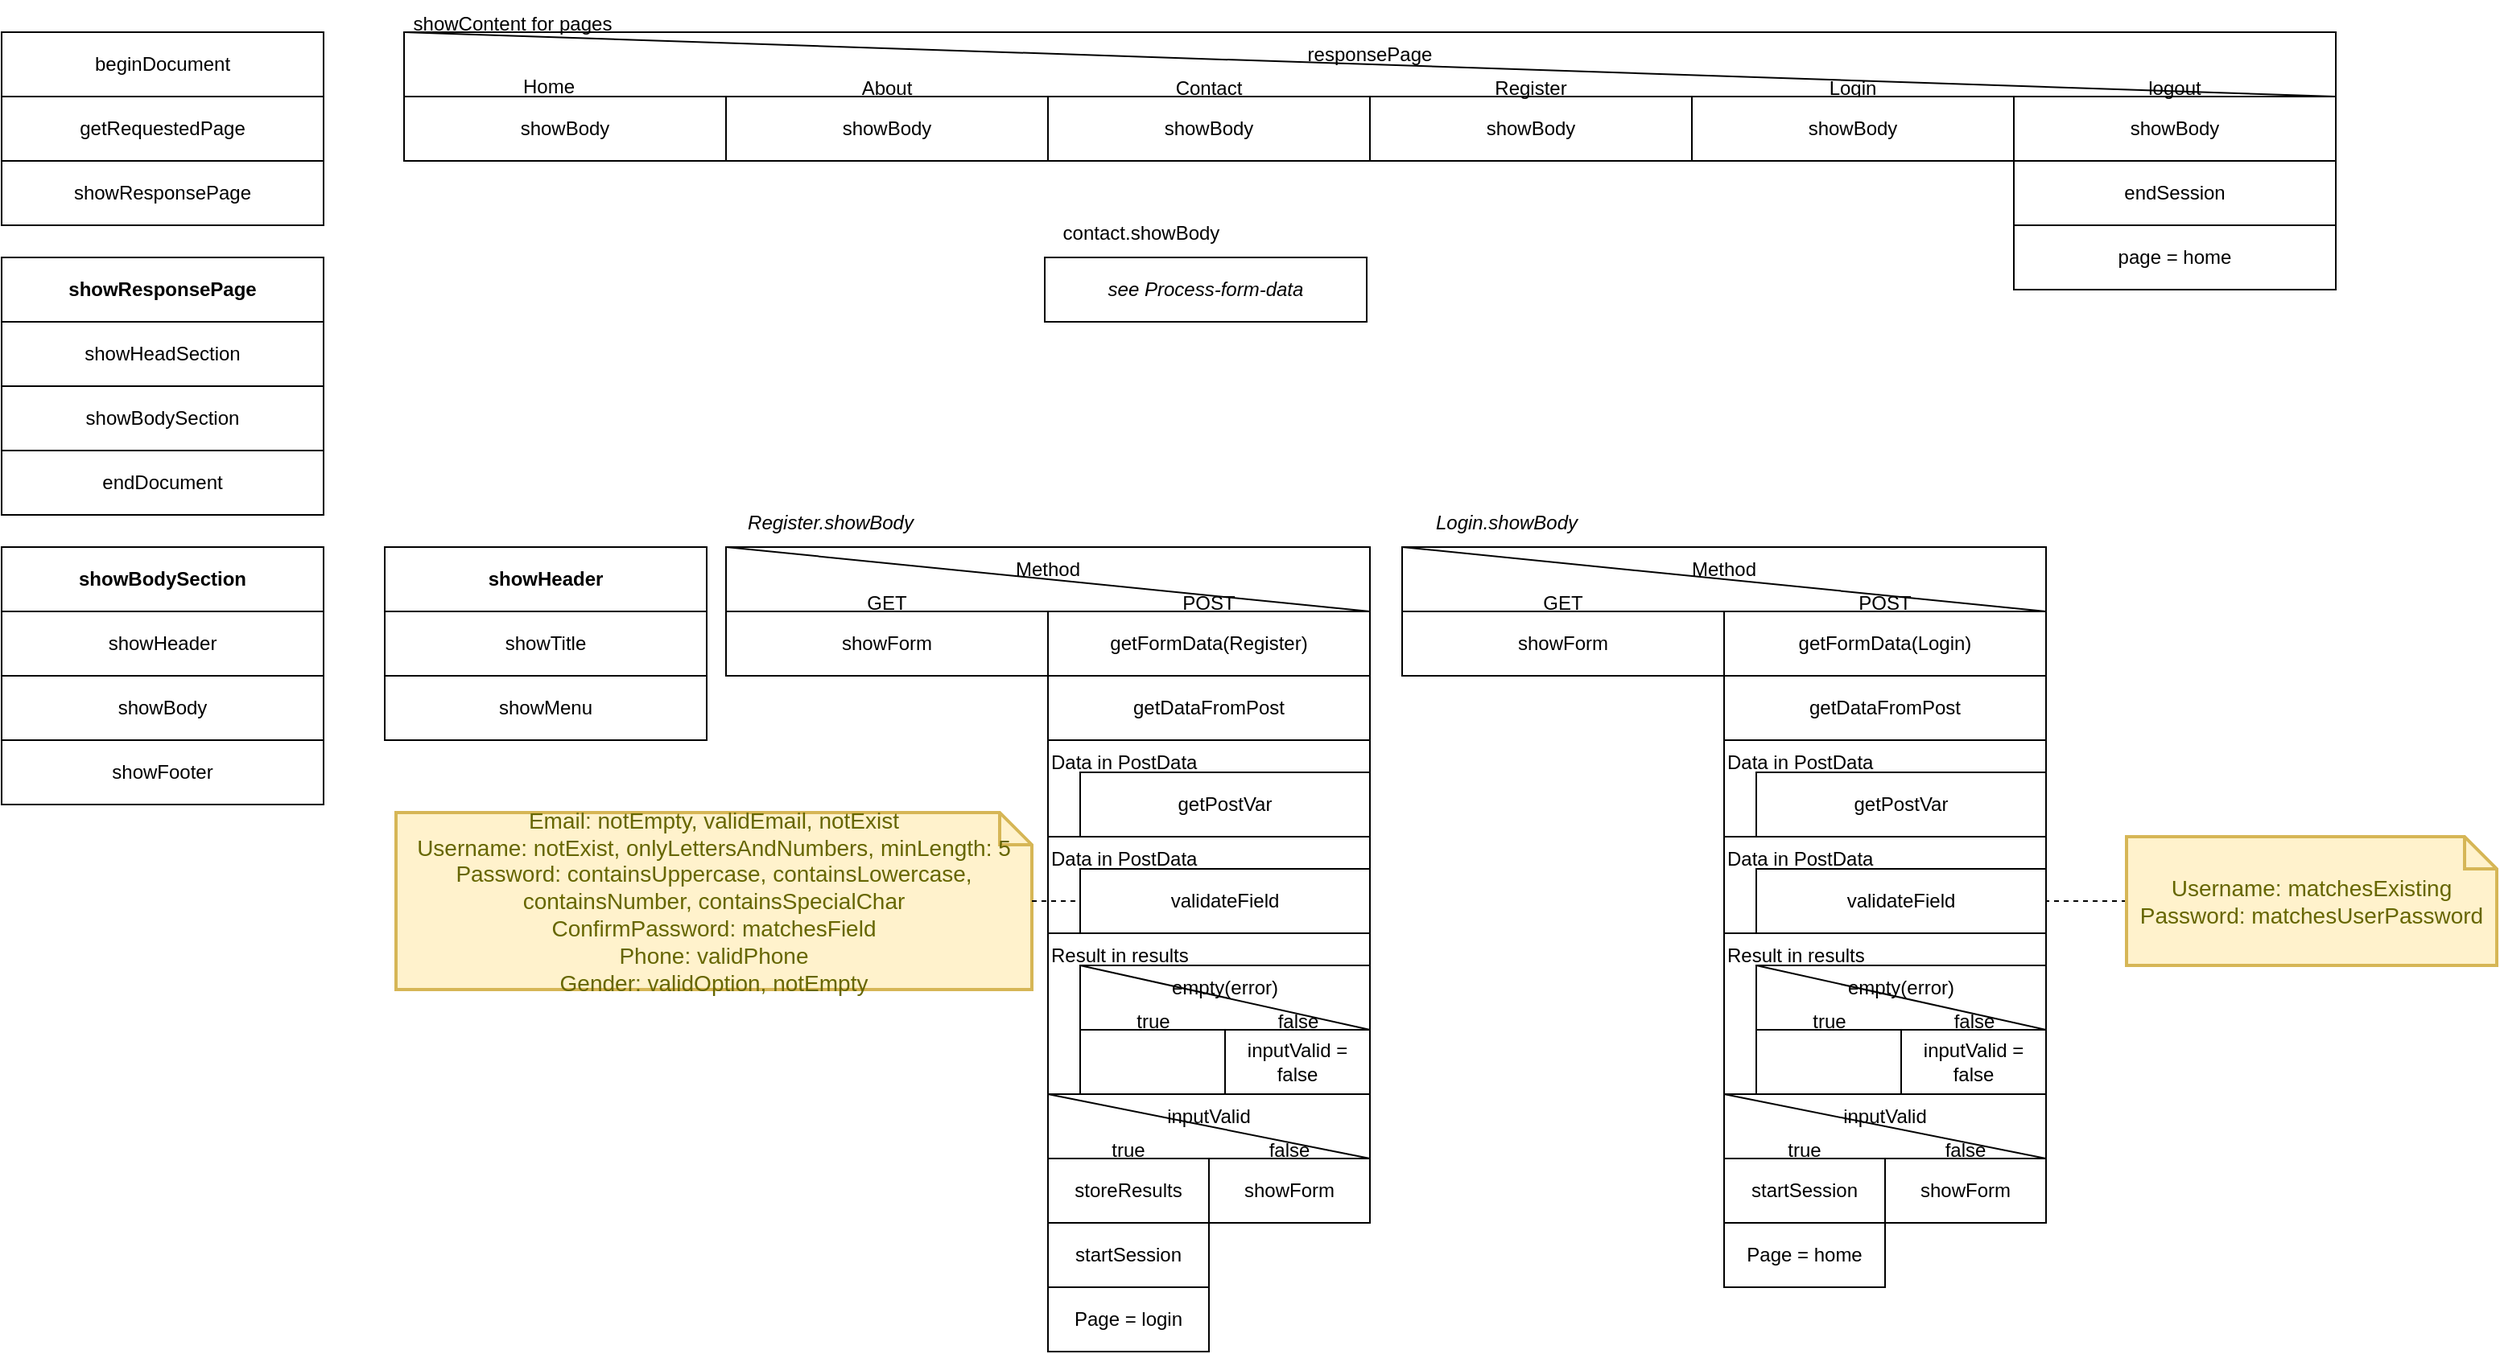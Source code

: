<mxfile>
    <diagram id="BP4IyV99Q6ScG7P9Ww7g" name="Page-1">
        <mxGraphModel dx="878" dy="549" grid="1" gridSize="10" guides="1" tooltips="1" connect="1" arrows="1" fold="1" page="1" pageScale="1" pageWidth="850" pageHeight="1100" math="0" shadow="0">
            <root>
                <mxCell id="0"/>
                <mxCell id="1" parent="0"/>
                <mxCell id="2" value="getRequestedPage" style="rounded=0;whiteSpace=wrap;html=1;" vertex="1" parent="1">
                    <mxGeometry y="60" width="200" height="40" as="geometry"/>
                </mxCell>
                <mxCell id="3" value="showResponsePage" style="rounded=0;whiteSpace=wrap;html=1;" vertex="1" parent="1">
                    <mxGeometry y="100" width="200" height="40" as="geometry"/>
                </mxCell>
                <mxCell id="4" value="showResponsePage" style="rounded=0;whiteSpace=wrap;html=1;fontStyle=1" vertex="1" parent="1">
                    <mxGeometry y="160" width="200" height="40" as="geometry"/>
                </mxCell>
                <mxCell id="5" value="showHeadSection" style="rounded=0;whiteSpace=wrap;html=1;" vertex="1" parent="1">
                    <mxGeometry y="200" width="200" height="40" as="geometry"/>
                </mxCell>
                <mxCell id="6" value="showBodySection" style="rounded=0;whiteSpace=wrap;html=1;" vertex="1" parent="1">
                    <mxGeometry y="240" width="200" height="40" as="geometry"/>
                </mxCell>
                <mxCell id="7" value="endDocument" style="rounded=0;whiteSpace=wrap;html=1;" vertex="1" parent="1">
                    <mxGeometry y="280" width="200" height="40" as="geometry"/>
                </mxCell>
                <mxCell id="16" value="beginDocument" style="rounded=0;whiteSpace=wrap;html=1;" vertex="1" parent="1">
                    <mxGeometry y="20" width="200" height="40" as="geometry"/>
                </mxCell>
                <mxCell id="17" value="showHeader" style="rounded=0;whiteSpace=wrap;html=1;" vertex="1" parent="1">
                    <mxGeometry y="380" width="200" height="40" as="geometry"/>
                </mxCell>
                <mxCell id="20" value="showBody" style="rounded=0;whiteSpace=wrap;html=1;" vertex="1" parent="1">
                    <mxGeometry y="420" width="200" height="40" as="geometry"/>
                </mxCell>
                <mxCell id="21" value="showFooter" style="rounded=0;whiteSpace=wrap;html=1;" vertex="1" parent="1">
                    <mxGeometry y="460" width="200" height="40" as="geometry"/>
                </mxCell>
                <mxCell id="41" value="see Process-form-data" style="rounded=0;whiteSpace=wrap;html=1;fontStyle=2" vertex="1" parent="1">
                    <mxGeometry x="648" y="160" width="200" height="40" as="geometry"/>
                </mxCell>
                <mxCell id="66" value="showBodySection" style="rounded=0;whiteSpace=wrap;html=1;fontStyle=1" vertex="1" parent="1">
                    <mxGeometry y="340" width="200" height="40" as="geometry"/>
                </mxCell>
                <mxCell id="67" value="showHeader" style="rounded=0;whiteSpace=wrap;html=1;fontStyle=1" vertex="1" parent="1">
                    <mxGeometry x="238" y="340" width="200" height="40" as="geometry"/>
                </mxCell>
                <mxCell id="68" value="showMenu" style="rounded=0;whiteSpace=wrap;html=1;" vertex="1" parent="1">
                    <mxGeometry x="238" y="420" width="200" height="40" as="geometry"/>
                </mxCell>
                <mxCell id="69" value="showTitle" style="rounded=0;whiteSpace=wrap;html=1;" vertex="1" parent="1">
                    <mxGeometry x="238" y="380" width="200" height="40" as="geometry"/>
                </mxCell>
                <mxCell id="8" value="responsePage" style="rounded=0;whiteSpace=wrap;html=1;verticalAlign=top;" vertex="1" parent="1">
                    <mxGeometry x="250" y="20" width="1200" height="40" as="geometry"/>
                </mxCell>
                <mxCell id="12" value="" style="endArrow=none;html=1;exitX=0;exitY=0;exitDx=0;exitDy=0;entryX=1;entryY=1;entryDx=0;entryDy=0;" edge="1" parent="1" source="8" target="8">
                    <mxGeometry width="50" height="50" relative="1" as="geometry">
                        <mxPoint x="270" y="-20" as="sourcePoint"/>
                        <mxPoint x="320" y="-70" as="targetPoint"/>
                    </mxGeometry>
                </mxCell>
                <mxCell id="13" value="Home" style="text;html=1;strokeColor=none;fillColor=none;align=center;verticalAlign=middle;whiteSpace=wrap;rounded=0;" vertex="1" parent="1">
                    <mxGeometry x="310" y="39" width="60" height="30" as="geometry"/>
                </mxCell>
                <mxCell id="14" value="About" style="text;html=1;strokeColor=none;fillColor=none;align=center;verticalAlign=middle;whiteSpace=wrap;rounded=0;" vertex="1" parent="1">
                    <mxGeometry x="520" y="40" width="60" height="30" as="geometry"/>
                </mxCell>
                <mxCell id="15" value="Contact" style="text;html=1;strokeColor=none;fillColor=none;align=center;verticalAlign=middle;whiteSpace=wrap;rounded=0;" vertex="1" parent="1">
                    <mxGeometry x="720" y="40" width="60" height="30" as="geometry"/>
                </mxCell>
                <mxCell id="23" value="showContent for pages" style="text;html=1;strokeColor=none;fillColor=none;align=center;verticalAlign=middle;whiteSpace=wrap;rounded=0;" vertex="1" parent="1">
                    <mxGeometry x="245" width="145" height="30" as="geometry"/>
                </mxCell>
                <mxCell id="44" value="showBody" style="rounded=0;whiteSpace=wrap;html=1;" vertex="1" parent="1">
                    <mxGeometry x="250" y="60" width="200" height="40" as="geometry"/>
                </mxCell>
                <mxCell id="47" value="showBody" style="rounded=0;whiteSpace=wrap;html=1;" vertex="1" parent="1">
                    <mxGeometry x="450" y="60" width="200" height="40" as="geometry"/>
                </mxCell>
                <mxCell id="53" value="showBody" style="rounded=0;whiteSpace=wrap;html=1;" vertex="1" parent="1">
                    <mxGeometry x="650" y="60" width="200" height="40" as="geometry"/>
                </mxCell>
                <mxCell id="55" value="contact.showBody" style="text;html=1;strokeColor=none;fillColor=none;align=center;verticalAlign=middle;whiteSpace=wrap;rounded=0;" vertex="1" parent="1">
                    <mxGeometry x="648" y="130" width="120" height="30" as="geometry"/>
                </mxCell>
                <mxCell id="70" value="showBody" style="rounded=0;whiteSpace=wrap;html=1;" vertex="1" parent="1">
                    <mxGeometry x="850" y="60" width="200" height="40" as="geometry"/>
                </mxCell>
                <mxCell id="72" value="Register" style="text;html=1;strokeColor=none;fillColor=none;align=center;verticalAlign=middle;whiteSpace=wrap;rounded=0;" vertex="1" parent="1">
                    <mxGeometry x="920" y="40" width="60" height="30" as="geometry"/>
                </mxCell>
                <mxCell id="73" value="Login" style="text;html=1;strokeColor=none;fillColor=none;align=center;verticalAlign=middle;whiteSpace=wrap;rounded=0;" vertex="1" parent="1">
                    <mxGeometry x="1120" y="40" width="60" height="30" as="geometry"/>
                </mxCell>
                <mxCell id="75" value="showBody" style="rounded=0;whiteSpace=wrap;html=1;" vertex="1" parent="1">
                    <mxGeometry x="1050" y="60" width="200" height="40" as="geometry"/>
                </mxCell>
                <mxCell id="76" value="showBody" style="rounded=0;whiteSpace=wrap;html=1;" vertex="1" parent="1">
                    <mxGeometry x="1250" y="60" width="200" height="40" as="geometry"/>
                </mxCell>
                <mxCell id="77" value="logout" style="text;html=1;strokeColor=none;fillColor=none;align=center;verticalAlign=middle;whiteSpace=wrap;rounded=0;" vertex="1" parent="1">
                    <mxGeometry x="1320" y="40" width="60" height="30" as="geometry"/>
                </mxCell>
                <mxCell id="120" value="Register.showBody" style="text;html=1;strokeColor=none;fillColor=none;align=center;verticalAlign=middle;whiteSpace=wrap;rounded=0;fontStyle=2" vertex="1" parent="1">
                    <mxGeometry x="450" y="310" width="130" height="30" as="geometry"/>
                </mxCell>
                <mxCell id="121" value="endSession" style="rounded=0;whiteSpace=wrap;html=1;" vertex="1" parent="1">
                    <mxGeometry x="1250" y="100" width="200" height="40" as="geometry"/>
                </mxCell>
                <mxCell id="122" value="page = home" style="rounded=0;whiteSpace=wrap;html=1;" vertex="1" parent="1">
                    <mxGeometry x="1250" y="140" width="200" height="40" as="geometry"/>
                </mxCell>
                <mxCell id="151" value="Login.showBody" style="text;html=1;strokeColor=none;fillColor=none;align=center;verticalAlign=middle;whiteSpace=wrap;rounded=0;fontStyle=2" vertex="1" parent="1">
                    <mxGeometry x="870" y="310" width="130" height="30" as="geometry"/>
                </mxCell>
                <mxCell id="100" value="Data in PostData" style="rounded=0;whiteSpace=wrap;html=1;align=left;verticalAlign=top;" vertex="1" parent="1">
                    <mxGeometry x="650" y="520" width="200" height="60" as="geometry"/>
                </mxCell>
                <mxCell id="88" value="Method" style="rounded=0;whiteSpace=wrap;html=1;verticalAlign=top;" vertex="1" parent="1">
                    <mxGeometry x="450" y="340" width="400" height="40" as="geometry"/>
                </mxCell>
                <mxCell id="89" value="showForm" style="rounded=0;whiteSpace=wrap;html=1;" vertex="1" parent="1">
                    <mxGeometry x="450" y="380" width="200" height="40" as="geometry"/>
                </mxCell>
                <mxCell id="90" value="getFormData(Register)" style="rounded=0;whiteSpace=wrap;html=1;" vertex="1" parent="1">
                    <mxGeometry x="650" y="380" width="200" height="40" as="geometry"/>
                </mxCell>
                <mxCell id="91" value="" style="endArrow=none;html=1;entryX=0;entryY=0;entryDx=0;entryDy=0;exitX=1;exitY=1;exitDx=0;exitDy=0;" edge="1" parent="1" source="88" target="88">
                    <mxGeometry width="50" height="50" relative="1" as="geometry">
                        <mxPoint x="540" y="490" as="sourcePoint"/>
                        <mxPoint x="590" y="440" as="targetPoint"/>
                    </mxGeometry>
                </mxCell>
                <mxCell id="93" value="GET" style="text;html=1;strokeColor=none;fillColor=none;align=center;verticalAlign=middle;whiteSpace=wrap;rounded=0;" vertex="1" parent="1">
                    <mxGeometry x="520" y="360" width="60" height="30" as="geometry"/>
                </mxCell>
                <mxCell id="94" value="POST" style="text;html=1;strokeColor=none;fillColor=none;align=center;verticalAlign=middle;whiteSpace=wrap;rounded=0;" vertex="1" parent="1">
                    <mxGeometry x="720" y="360" width="60" height="30" as="geometry"/>
                </mxCell>
                <mxCell id="95" value="getDataFromPost" style="rounded=0;whiteSpace=wrap;html=1;" vertex="1" parent="1">
                    <mxGeometry x="650" y="420" width="200" height="40" as="geometry"/>
                </mxCell>
                <mxCell id="97" value="Data in PostData" style="rounded=0;whiteSpace=wrap;html=1;align=left;verticalAlign=top;" vertex="1" parent="1">
                    <mxGeometry x="650" y="460" width="200" height="60" as="geometry"/>
                </mxCell>
                <mxCell id="96" value="getPostVar" style="rounded=0;whiteSpace=wrap;html=1;" vertex="1" parent="1">
                    <mxGeometry x="670" y="480" width="180" height="40" as="geometry"/>
                </mxCell>
                <mxCell id="99" value="validateField" style="rounded=0;whiteSpace=wrap;html=1;" vertex="1" parent="1">
                    <mxGeometry x="670" y="540" width="180" height="40" as="geometry"/>
                </mxCell>
                <mxCell id="110" value="Result in results" style="rounded=0;whiteSpace=wrap;html=1;align=left;verticalAlign=top;" vertex="1" parent="1">
                    <mxGeometry x="650" y="580" width="200" height="100" as="geometry"/>
                </mxCell>
                <mxCell id="118" value="" style="group" vertex="1" connectable="0" parent="1">
                    <mxGeometry x="670" y="600" width="180" height="80" as="geometry"/>
                </mxCell>
                <mxCell id="112" value="empty(error)" style="rounded=0;whiteSpace=wrap;html=1;verticalAlign=top;" vertex="1" parent="118">
                    <mxGeometry width="180" height="40" as="geometry"/>
                </mxCell>
                <mxCell id="113" value="" style="rounded=0;whiteSpace=wrap;html=1;" vertex="1" parent="118">
                    <mxGeometry y="40" width="90" height="40" as="geometry"/>
                </mxCell>
                <mxCell id="114" value="inputValid = false" style="rounded=0;whiteSpace=wrap;html=1;" vertex="1" parent="118">
                    <mxGeometry x="90" y="40" width="90" height="40" as="geometry"/>
                </mxCell>
                <mxCell id="115" value="" style="endArrow=none;html=1;entryX=0;entryY=0;entryDx=0;entryDy=0;exitX=1;exitY=1;exitDx=0;exitDy=0;" edge="1" parent="118" source="112" target="112">
                    <mxGeometry width="50" height="50" relative="1" as="geometry">
                        <mxPoint x="-904.5" y="-430" as="sourcePoint"/>
                        <mxPoint x="-882" y="-480" as="targetPoint"/>
                    </mxGeometry>
                </mxCell>
                <mxCell id="116" value="true" style="text;html=1;strokeColor=none;fillColor=none;align=center;verticalAlign=middle;whiteSpace=wrap;rounded=0;" vertex="1" parent="118">
                    <mxGeometry x="31.5" y="20" width="27" height="30" as="geometry"/>
                </mxCell>
                <mxCell id="117" value="false" style="text;html=1;strokeColor=none;fillColor=none;align=center;verticalAlign=middle;whiteSpace=wrap;rounded=0;" vertex="1" parent="118">
                    <mxGeometry x="121.5" y="20" width="27" height="30" as="geometry"/>
                </mxCell>
                <mxCell id="101" value="inputValid" style="rounded=0;whiteSpace=wrap;html=1;verticalAlign=top;" vertex="1" parent="1">
                    <mxGeometry x="650" y="680" width="200" height="40" as="geometry"/>
                </mxCell>
                <mxCell id="102" value="startSession" style="rounded=0;whiteSpace=wrap;html=1;" vertex="1" parent="1">
                    <mxGeometry x="650" y="760" width="100" height="40" as="geometry"/>
                </mxCell>
                <mxCell id="103" value="showForm" style="rounded=0;whiteSpace=wrap;html=1;" vertex="1" parent="1">
                    <mxGeometry x="750" y="720" width="100" height="40" as="geometry"/>
                </mxCell>
                <mxCell id="104" value="" style="endArrow=none;html=1;entryX=0;entryY=0;entryDx=0;entryDy=0;exitX=1;exitY=1;exitDx=0;exitDy=0;" edge="1" parent="1" source="101" target="101">
                    <mxGeometry width="50" height="50" relative="1" as="geometry">
                        <mxPoint x="695" y="830" as="sourcePoint"/>
                        <mxPoint x="720" y="780" as="targetPoint"/>
                    </mxGeometry>
                </mxCell>
                <mxCell id="106" value="true" style="text;html=1;strokeColor=none;fillColor=none;align=center;verticalAlign=middle;whiteSpace=wrap;rounded=0;" vertex="1" parent="1">
                    <mxGeometry x="685" y="700" width="30" height="30" as="geometry"/>
                </mxCell>
                <mxCell id="107" value="false" style="text;html=1;strokeColor=none;fillColor=none;align=center;verticalAlign=middle;whiteSpace=wrap;rounded=0;" vertex="1" parent="1">
                    <mxGeometry x="785" y="700" width="30" height="30" as="geometry"/>
                </mxCell>
                <mxCell id="108" value="Page = login" style="rounded=0;whiteSpace=wrap;html=1;" vertex="1" parent="1">
                    <mxGeometry x="650" y="800" width="100" height="40" as="geometry"/>
                </mxCell>
                <mxCell id="152" value="storeResults" style="rounded=0;whiteSpace=wrap;html=1;" vertex="1" parent="1">
                    <mxGeometry x="650" y="720" width="100" height="40" as="geometry"/>
                </mxCell>
                <mxCell id="124" value="Data in PostData" style="rounded=0;whiteSpace=wrap;html=1;align=left;verticalAlign=top;" vertex="1" parent="1">
                    <mxGeometry x="1070" y="520" width="200" height="60" as="geometry"/>
                </mxCell>
                <mxCell id="125" value="Method" style="rounded=0;whiteSpace=wrap;html=1;verticalAlign=top;" vertex="1" parent="1">
                    <mxGeometry x="870" y="340" width="400" height="40" as="geometry"/>
                </mxCell>
                <mxCell id="126" value="showForm" style="rounded=0;whiteSpace=wrap;html=1;" vertex="1" parent="1">
                    <mxGeometry x="870" y="380" width="200" height="40" as="geometry"/>
                </mxCell>
                <mxCell id="127" value="getFormData(Login)" style="rounded=0;whiteSpace=wrap;html=1;" vertex="1" parent="1">
                    <mxGeometry x="1070" y="380" width="200" height="40" as="geometry"/>
                </mxCell>
                <mxCell id="128" value="" style="endArrow=none;html=1;entryX=0;entryY=0;entryDx=0;entryDy=0;exitX=1;exitY=1;exitDx=0;exitDy=0;" edge="1" parent="1" source="125" target="125">
                    <mxGeometry width="50" height="50" relative="1" as="geometry">
                        <mxPoint x="960" y="490" as="sourcePoint"/>
                        <mxPoint x="1010" y="440" as="targetPoint"/>
                    </mxGeometry>
                </mxCell>
                <mxCell id="129" value="GET" style="text;html=1;strokeColor=none;fillColor=none;align=center;verticalAlign=middle;whiteSpace=wrap;rounded=0;" vertex="1" parent="1">
                    <mxGeometry x="940" y="360" width="60" height="30" as="geometry"/>
                </mxCell>
                <mxCell id="130" value="POST" style="text;html=1;strokeColor=none;fillColor=none;align=center;verticalAlign=middle;whiteSpace=wrap;rounded=0;" vertex="1" parent="1">
                    <mxGeometry x="1140" y="360" width="60" height="30" as="geometry"/>
                </mxCell>
                <mxCell id="131" value="getDataFromPost" style="rounded=0;whiteSpace=wrap;html=1;" vertex="1" parent="1">
                    <mxGeometry x="1070" y="420" width="200" height="40" as="geometry"/>
                </mxCell>
                <mxCell id="132" value="Data in PostData" style="rounded=0;whiteSpace=wrap;html=1;align=left;verticalAlign=top;" vertex="1" parent="1">
                    <mxGeometry x="1070" y="460" width="200" height="60" as="geometry"/>
                </mxCell>
                <mxCell id="133" value="getPostVar" style="rounded=0;whiteSpace=wrap;html=1;" vertex="1" parent="1">
                    <mxGeometry x="1090" y="480" width="180" height="40" as="geometry"/>
                </mxCell>
                <mxCell id="134" value="validateField" style="rounded=0;whiteSpace=wrap;html=1;" vertex="1" parent="1">
                    <mxGeometry x="1090" y="540" width="180" height="40" as="geometry"/>
                </mxCell>
                <mxCell id="135" value="" style="group" vertex="1" connectable="0" parent="1">
                    <mxGeometry x="1070" y="680" width="200" height="120" as="geometry"/>
                </mxCell>
                <mxCell id="136" value="inputValid" style="rounded=0;whiteSpace=wrap;html=1;verticalAlign=top;" vertex="1" parent="135">
                    <mxGeometry width="200" height="40" as="geometry"/>
                </mxCell>
                <mxCell id="137" value="startSession" style="rounded=0;whiteSpace=wrap;html=1;" vertex="1" parent="135">
                    <mxGeometry y="40" width="100" height="40" as="geometry"/>
                </mxCell>
                <mxCell id="138" value="showForm" style="rounded=0;whiteSpace=wrap;html=1;" vertex="1" parent="135">
                    <mxGeometry x="100" y="40" width="100" height="40" as="geometry"/>
                </mxCell>
                <mxCell id="139" value="" style="endArrow=none;html=1;entryX=0;entryY=0;entryDx=0;entryDy=0;exitX=1;exitY=1;exitDx=0;exitDy=0;" edge="1" parent="135" source="136" target="136">
                    <mxGeometry width="50" height="50" relative="1" as="geometry">
                        <mxPoint x="45" y="150" as="sourcePoint"/>
                        <mxPoint x="70" y="100" as="targetPoint"/>
                    </mxGeometry>
                </mxCell>
                <mxCell id="140" value="true" style="text;html=1;strokeColor=none;fillColor=none;align=center;verticalAlign=middle;whiteSpace=wrap;rounded=0;" vertex="1" parent="135">
                    <mxGeometry x="35" y="20" width="30" height="30" as="geometry"/>
                </mxCell>
                <mxCell id="141" value="false" style="text;html=1;strokeColor=none;fillColor=none;align=center;verticalAlign=middle;whiteSpace=wrap;rounded=0;" vertex="1" parent="135">
                    <mxGeometry x="135" y="20" width="30" height="30" as="geometry"/>
                </mxCell>
                <mxCell id="142" value="Page = home" style="rounded=0;whiteSpace=wrap;html=1;" vertex="1" parent="135">
                    <mxGeometry y="80" width="100" height="40" as="geometry"/>
                </mxCell>
                <mxCell id="143" value="Result in results" style="rounded=0;whiteSpace=wrap;html=1;align=left;verticalAlign=top;" vertex="1" parent="1">
                    <mxGeometry x="1070" y="580" width="200" height="100" as="geometry"/>
                </mxCell>
                <mxCell id="144" value="" style="group" vertex="1" connectable="0" parent="1">
                    <mxGeometry x="1090" y="600" width="180" height="80" as="geometry"/>
                </mxCell>
                <mxCell id="145" value="empty(error)" style="rounded=0;whiteSpace=wrap;html=1;verticalAlign=top;" vertex="1" parent="144">
                    <mxGeometry width="180" height="40" as="geometry"/>
                </mxCell>
                <mxCell id="146" value="" style="rounded=0;whiteSpace=wrap;html=1;" vertex="1" parent="144">
                    <mxGeometry y="40" width="90" height="40" as="geometry"/>
                </mxCell>
                <mxCell id="147" value="inputValid = false" style="rounded=0;whiteSpace=wrap;html=1;" vertex="1" parent="144">
                    <mxGeometry x="90" y="40" width="90" height="40" as="geometry"/>
                </mxCell>
                <mxCell id="148" value="" style="endArrow=none;html=1;entryX=0;entryY=0;entryDx=0;entryDy=0;exitX=1;exitY=1;exitDx=0;exitDy=0;" edge="1" parent="144" source="145" target="145">
                    <mxGeometry width="50" height="50" relative="1" as="geometry">
                        <mxPoint x="-904.5" y="-430" as="sourcePoint"/>
                        <mxPoint x="-882" y="-480" as="targetPoint"/>
                    </mxGeometry>
                </mxCell>
                <mxCell id="149" value="true" style="text;html=1;strokeColor=none;fillColor=none;align=center;verticalAlign=middle;whiteSpace=wrap;rounded=0;" vertex="1" parent="144">
                    <mxGeometry x="31.5" y="20" width="27" height="30" as="geometry"/>
                </mxCell>
                <mxCell id="150" value="false" style="text;html=1;strokeColor=none;fillColor=none;align=center;verticalAlign=middle;whiteSpace=wrap;rounded=0;" vertex="1" parent="144">
                    <mxGeometry x="121.5" y="20" width="27" height="30" as="geometry"/>
                </mxCell>
                <mxCell id="153" value="Email: notEmpty, validEmail, notExist&lt;br&gt;Username: notExist, onlyLettersAndNumbers, minLength: 5&lt;br&gt;Password:&amp;nbsp;containsUppercase, containsLowercase, containsNumber,&amp;nbsp;containsSpecialChar&lt;br&gt;ConfirmPassword: matchesField&lt;br&gt;Phone: validPhone&lt;br&gt;Gender: validOption, notEmpty" style="shape=note;strokeWidth=2;fontSize=14;size=20;whiteSpace=wrap;html=1;fillColor=#fff2cc;strokeColor=#d6b656;fontColor=#666600;" vertex="1" parent="1">
                    <mxGeometry x="245" y="505" width="395" height="110" as="geometry"/>
                </mxCell>
                <mxCell id="154" style="edgeStyle=none;html=1;endArrow=none;endFill=0;dashed=1;" edge="1" parent="1" source="153" target="99">
                    <mxGeometry relative="1" as="geometry"/>
                </mxCell>
                <mxCell id="157" style="edgeStyle=none;html=1;dashed=1;fontFamily=Helvetica;fontColor=#666600;endArrow=none;endFill=0;" edge="1" parent="1" source="156" target="134">
                    <mxGeometry relative="1" as="geometry"/>
                </mxCell>
                <mxCell id="156" value="Username: matchesExisting&lt;br&gt;Password: matchesUserPassword" style="shape=note;strokeWidth=2;fontSize=14;size=20;whiteSpace=wrap;html=1;fillColor=#fff2cc;strokeColor=#d6b656;fontColor=#666600;fontFamily=Helvetica;" vertex="1" parent="1">
                    <mxGeometry x="1320" y="520" width="230" height="80" as="geometry"/>
                </mxCell>
            </root>
        </mxGraphModel>
    </diagram>
</mxfile>